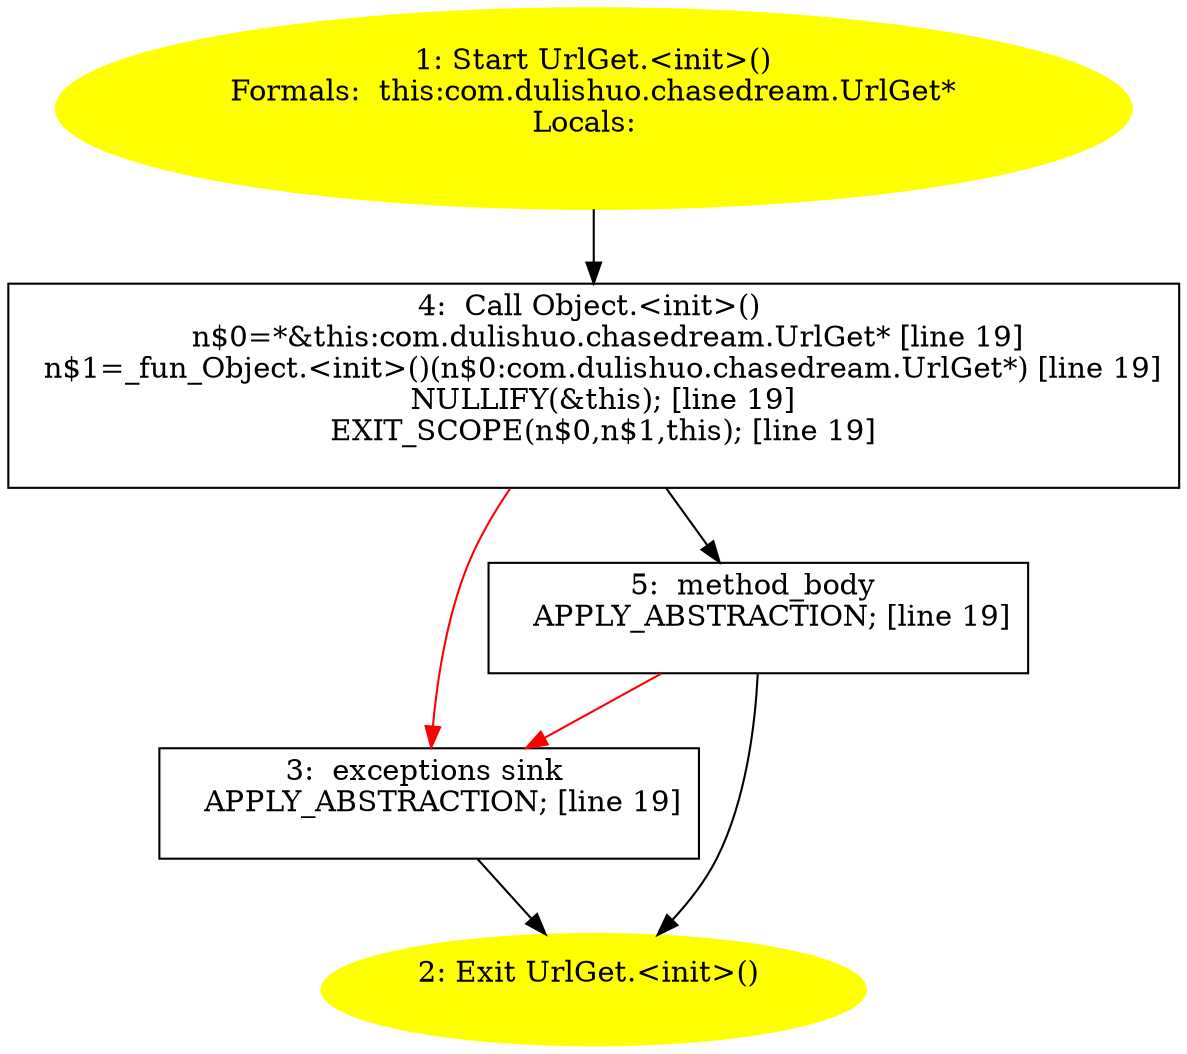 /* @generated */
digraph cfg {
"com.dulishuo.chasedream.UrlGet.<init>().13e7aeea7b5fb62a2c90136319d7226e_1" [label="1: Start UrlGet.<init>()\nFormals:  this:com.dulishuo.chasedream.UrlGet*\nLocals:  \n  " color=yellow style=filled]
	

	 "com.dulishuo.chasedream.UrlGet.<init>().13e7aeea7b5fb62a2c90136319d7226e_1" -> "com.dulishuo.chasedream.UrlGet.<init>().13e7aeea7b5fb62a2c90136319d7226e_4" ;
"com.dulishuo.chasedream.UrlGet.<init>().13e7aeea7b5fb62a2c90136319d7226e_2" [label="2: Exit UrlGet.<init>() \n  " color=yellow style=filled]
	

"com.dulishuo.chasedream.UrlGet.<init>().13e7aeea7b5fb62a2c90136319d7226e_3" [label="3:  exceptions sink \n   APPLY_ABSTRACTION; [line 19]\n " shape="box"]
	

	 "com.dulishuo.chasedream.UrlGet.<init>().13e7aeea7b5fb62a2c90136319d7226e_3" -> "com.dulishuo.chasedream.UrlGet.<init>().13e7aeea7b5fb62a2c90136319d7226e_2" ;
"com.dulishuo.chasedream.UrlGet.<init>().13e7aeea7b5fb62a2c90136319d7226e_4" [label="4:  Call Object.<init>() \n   n$0=*&this:com.dulishuo.chasedream.UrlGet* [line 19]\n  n$1=_fun_Object.<init>()(n$0:com.dulishuo.chasedream.UrlGet*) [line 19]\n  NULLIFY(&this); [line 19]\n  EXIT_SCOPE(n$0,n$1,this); [line 19]\n " shape="box"]
	

	 "com.dulishuo.chasedream.UrlGet.<init>().13e7aeea7b5fb62a2c90136319d7226e_4" -> "com.dulishuo.chasedream.UrlGet.<init>().13e7aeea7b5fb62a2c90136319d7226e_5" ;
	 "com.dulishuo.chasedream.UrlGet.<init>().13e7aeea7b5fb62a2c90136319d7226e_4" -> "com.dulishuo.chasedream.UrlGet.<init>().13e7aeea7b5fb62a2c90136319d7226e_3" [color="red" ];
"com.dulishuo.chasedream.UrlGet.<init>().13e7aeea7b5fb62a2c90136319d7226e_5" [label="5:  method_body \n   APPLY_ABSTRACTION; [line 19]\n " shape="box"]
	

	 "com.dulishuo.chasedream.UrlGet.<init>().13e7aeea7b5fb62a2c90136319d7226e_5" -> "com.dulishuo.chasedream.UrlGet.<init>().13e7aeea7b5fb62a2c90136319d7226e_2" ;
	 "com.dulishuo.chasedream.UrlGet.<init>().13e7aeea7b5fb62a2c90136319d7226e_5" -> "com.dulishuo.chasedream.UrlGet.<init>().13e7aeea7b5fb62a2c90136319d7226e_3" [color="red" ];
}
